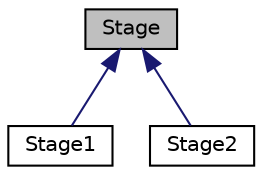 digraph "Stage"
{
 // LATEX_PDF_SIZE
  edge [fontname="Helvetica",fontsize="10",labelfontname="Helvetica",labelfontsize="10"];
  node [fontname="Helvetica",fontsize="10",shape=record];
  Node1 [label="Stage",height=0.2,width=0.4,color="black", fillcolor="grey75", style="filled", fontcolor="black",tooltip=" "];
  Node1 -> Node2 [dir="back",color="midnightblue",fontsize="10",style="solid",fontname="Helvetica"];
  Node2 [label="Stage1",height=0.2,width=0.4,color="black", fillcolor="white", style="filled",URL="$classStage1.html",tooltip="A concrete stage class."];
  Node1 -> Node3 [dir="back",color="midnightblue",fontsize="10",style="solid",fontname="Helvetica"];
  Node3 [label="Stage2",height=0.2,width=0.4,color="black", fillcolor="white", style="filled",URL="$classStage2.html",tooltip="A concrete stage class."];
}

